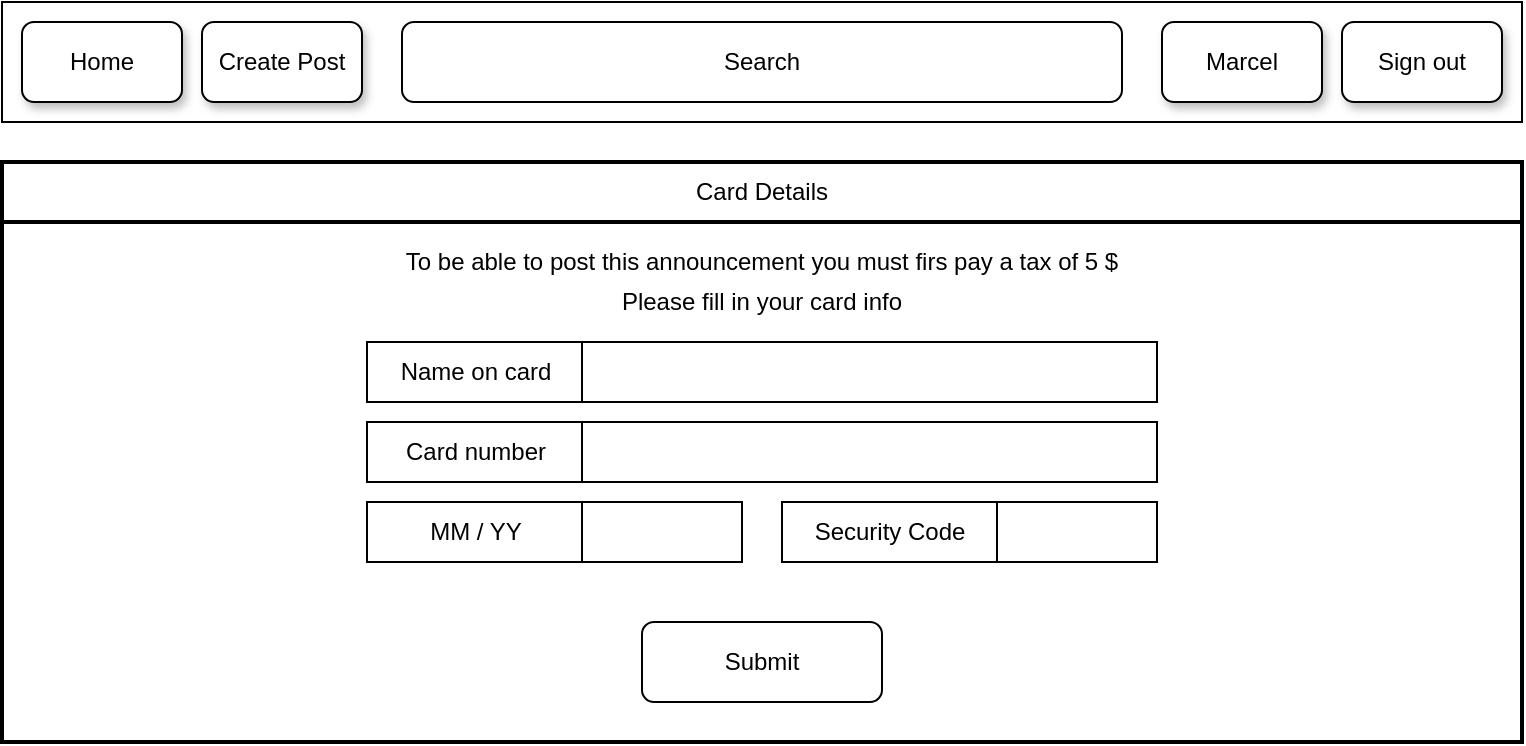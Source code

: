<mxfile version="12.8.1" type="device"><diagram id="J0DOR1wc1JS_eraxu7rv" name="Page-1"><mxGraphModel dx="998" dy="548" grid="1" gridSize="10" guides="1" tooltips="1" connect="1" arrows="1" fold="1" page="1" pageScale="1" pageWidth="850" pageHeight="1100" math="0" shadow="0"><root><mxCell id="0"/><mxCell id="1" parent="0"/><mxCell id="HWakDBVMPIEJkDWiIr_b-1" value="" style="rounded=0;whiteSpace=wrap;html=1;" vertex="1" parent="1"><mxGeometry x="40" y="20" width="760" height="60" as="geometry"/></mxCell><mxCell id="HWakDBVMPIEJkDWiIr_b-2" value="Sign out" style="rounded=1;whiteSpace=wrap;html=1;shadow=1;" vertex="1" parent="1"><mxGeometry x="710" y="30" width="80" height="40" as="geometry"/></mxCell><mxCell id="HWakDBVMPIEJkDWiIr_b-4" value="Search" style="rounded=1;whiteSpace=wrap;html=1;shadow=0;" vertex="1" parent="1"><mxGeometry x="240" y="30" width="360" height="40" as="geometry"/></mxCell><mxCell id="HWakDBVMPIEJkDWiIr_b-5" value="Home" style="rounded=1;whiteSpace=wrap;html=1;shadow=1;" vertex="1" parent="1"><mxGeometry x="50" y="30" width="80" height="40" as="geometry"/></mxCell><mxCell id="HWakDBVMPIEJkDWiIr_b-6" value="Marcel" style="rounded=1;whiteSpace=wrap;html=1;shadow=1;" vertex="1" parent="1"><mxGeometry x="620" y="30" width="80" height="40" as="geometry"/></mxCell><mxCell id="HWakDBVMPIEJkDWiIr_b-7" value="Create Post" style="rounded=1;whiteSpace=wrap;html=1;shadow=1;" vertex="1" parent="1"><mxGeometry x="140" y="30" width="80" height="40" as="geometry"/></mxCell><mxCell id="HWakDBVMPIEJkDWiIr_b-9" value="" style="rounded=0;whiteSpace=wrap;html=1;shadow=0;strokeWidth=2;" vertex="1" parent="1"><mxGeometry x="40" y="100" width="760" height="290" as="geometry"/></mxCell><mxCell id="HWakDBVMPIEJkDWiIr_b-10" value="Card Details" style="rounded=0;whiteSpace=wrap;html=1;shadow=0;strokeWidth=2;" vertex="1" parent="1"><mxGeometry x="40" y="100" width="760" height="30" as="geometry"/></mxCell><mxCell id="HWakDBVMPIEJkDWiIr_b-29" value="To be able to post this announcement you must firs pay a tax of 5 $" style="text;html=1;strokeColor=none;fillColor=none;align=center;verticalAlign=middle;whiteSpace=wrap;rounded=0;shadow=0;" vertex="1" parent="1"><mxGeometry x="165" y="140" width="510" height="20" as="geometry"/></mxCell><mxCell id="HWakDBVMPIEJkDWiIr_b-30" value="Please fill in your card info" style="text;html=1;strokeColor=none;fillColor=none;align=center;verticalAlign=middle;whiteSpace=wrap;rounded=0;shadow=0;" vertex="1" parent="1"><mxGeometry x="165" y="160" width="510" height="20" as="geometry"/></mxCell><mxCell id="HWakDBVMPIEJkDWiIr_b-31" value="" style="rounded=0;whiteSpace=wrap;html=1;shadow=0;strokeWidth=1;fillColor=none;" vertex="1" parent="1"><mxGeometry x="222.5" y="190" width="395" height="30" as="geometry"/></mxCell><mxCell id="HWakDBVMPIEJkDWiIr_b-37" value="" style="rounded=0;whiteSpace=wrap;html=1;shadow=0;strokeWidth=1;fillColor=none;" vertex="1" parent="1"><mxGeometry x="222.5" y="230" width="395" height="30" as="geometry"/></mxCell><mxCell id="HWakDBVMPIEJkDWiIr_b-38" value="" style="rounded=0;whiteSpace=wrap;html=1;shadow=0;strokeWidth=1;fillColor=none;" vertex="1" parent="1"><mxGeometry x="222.5" y="270" width="187.5" height="30" as="geometry"/></mxCell><mxCell id="HWakDBVMPIEJkDWiIr_b-39" value="" style="rounded=0;whiteSpace=wrap;html=1;shadow=0;strokeWidth=1;fillColor=none;" vertex="1" parent="1"><mxGeometry x="430" y="270" width="187.5" height="30" as="geometry"/></mxCell><mxCell id="HWakDBVMPIEJkDWiIr_b-40" value="Submit" style="rounded=1;whiteSpace=wrap;html=1;shadow=0;strokeWidth=1;fillColor=none;" vertex="1" parent="1"><mxGeometry x="360" y="330" width="120" height="40" as="geometry"/></mxCell><mxCell id="HWakDBVMPIEJkDWiIr_b-41" value="Name on card" style="rounded=0;whiteSpace=wrap;html=1;shadow=0;strokeWidth=1;fillColor=none;" vertex="1" parent="1"><mxGeometry x="222.5" y="190" width="107.5" height="30" as="geometry"/></mxCell><mxCell id="HWakDBVMPIEJkDWiIr_b-42" value="Card number" style="rounded=0;whiteSpace=wrap;html=1;shadow=0;strokeWidth=1;fillColor=none;" vertex="1" parent="1"><mxGeometry x="222.5" y="230" width="107.5" height="30" as="geometry"/></mxCell><mxCell id="HWakDBVMPIEJkDWiIr_b-43" value="MM / YY" style="rounded=0;whiteSpace=wrap;html=1;shadow=0;strokeWidth=1;fillColor=none;" vertex="1" parent="1"><mxGeometry x="222.5" y="270" width="107.5" height="30" as="geometry"/></mxCell><mxCell id="HWakDBVMPIEJkDWiIr_b-44" value="Security Code" style="rounded=0;whiteSpace=wrap;html=1;shadow=0;strokeWidth=1;fillColor=none;" vertex="1" parent="1"><mxGeometry x="430" y="270" width="107.5" height="30" as="geometry"/></mxCell></root></mxGraphModel></diagram></mxfile>